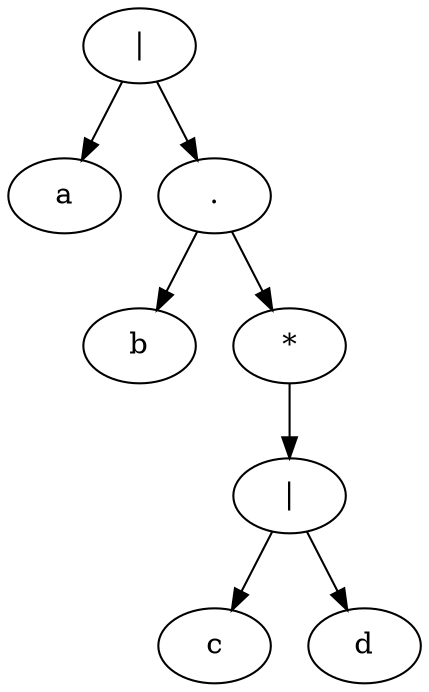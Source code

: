 digraph {
  94103403344160[label="|"]
  94103403344112[label="a"]
  94103403344160  ->  94103403344112
  94103403344064[label="."]
  94103403344160  ->  94103403344064
  94103403344208[label="b"]
  94103403344064  ->  94103403344208
  94103403344736[label="*"]
  94103403344064  ->  94103403344736
  94103403344576[label="|"]
  94103403344736  ->  94103403344576
  94103403344496[label="c"]
  94103403344576  ->  94103403344496
  94103403344656[label="d"]
  94103403344576  ->  94103403344656
}
